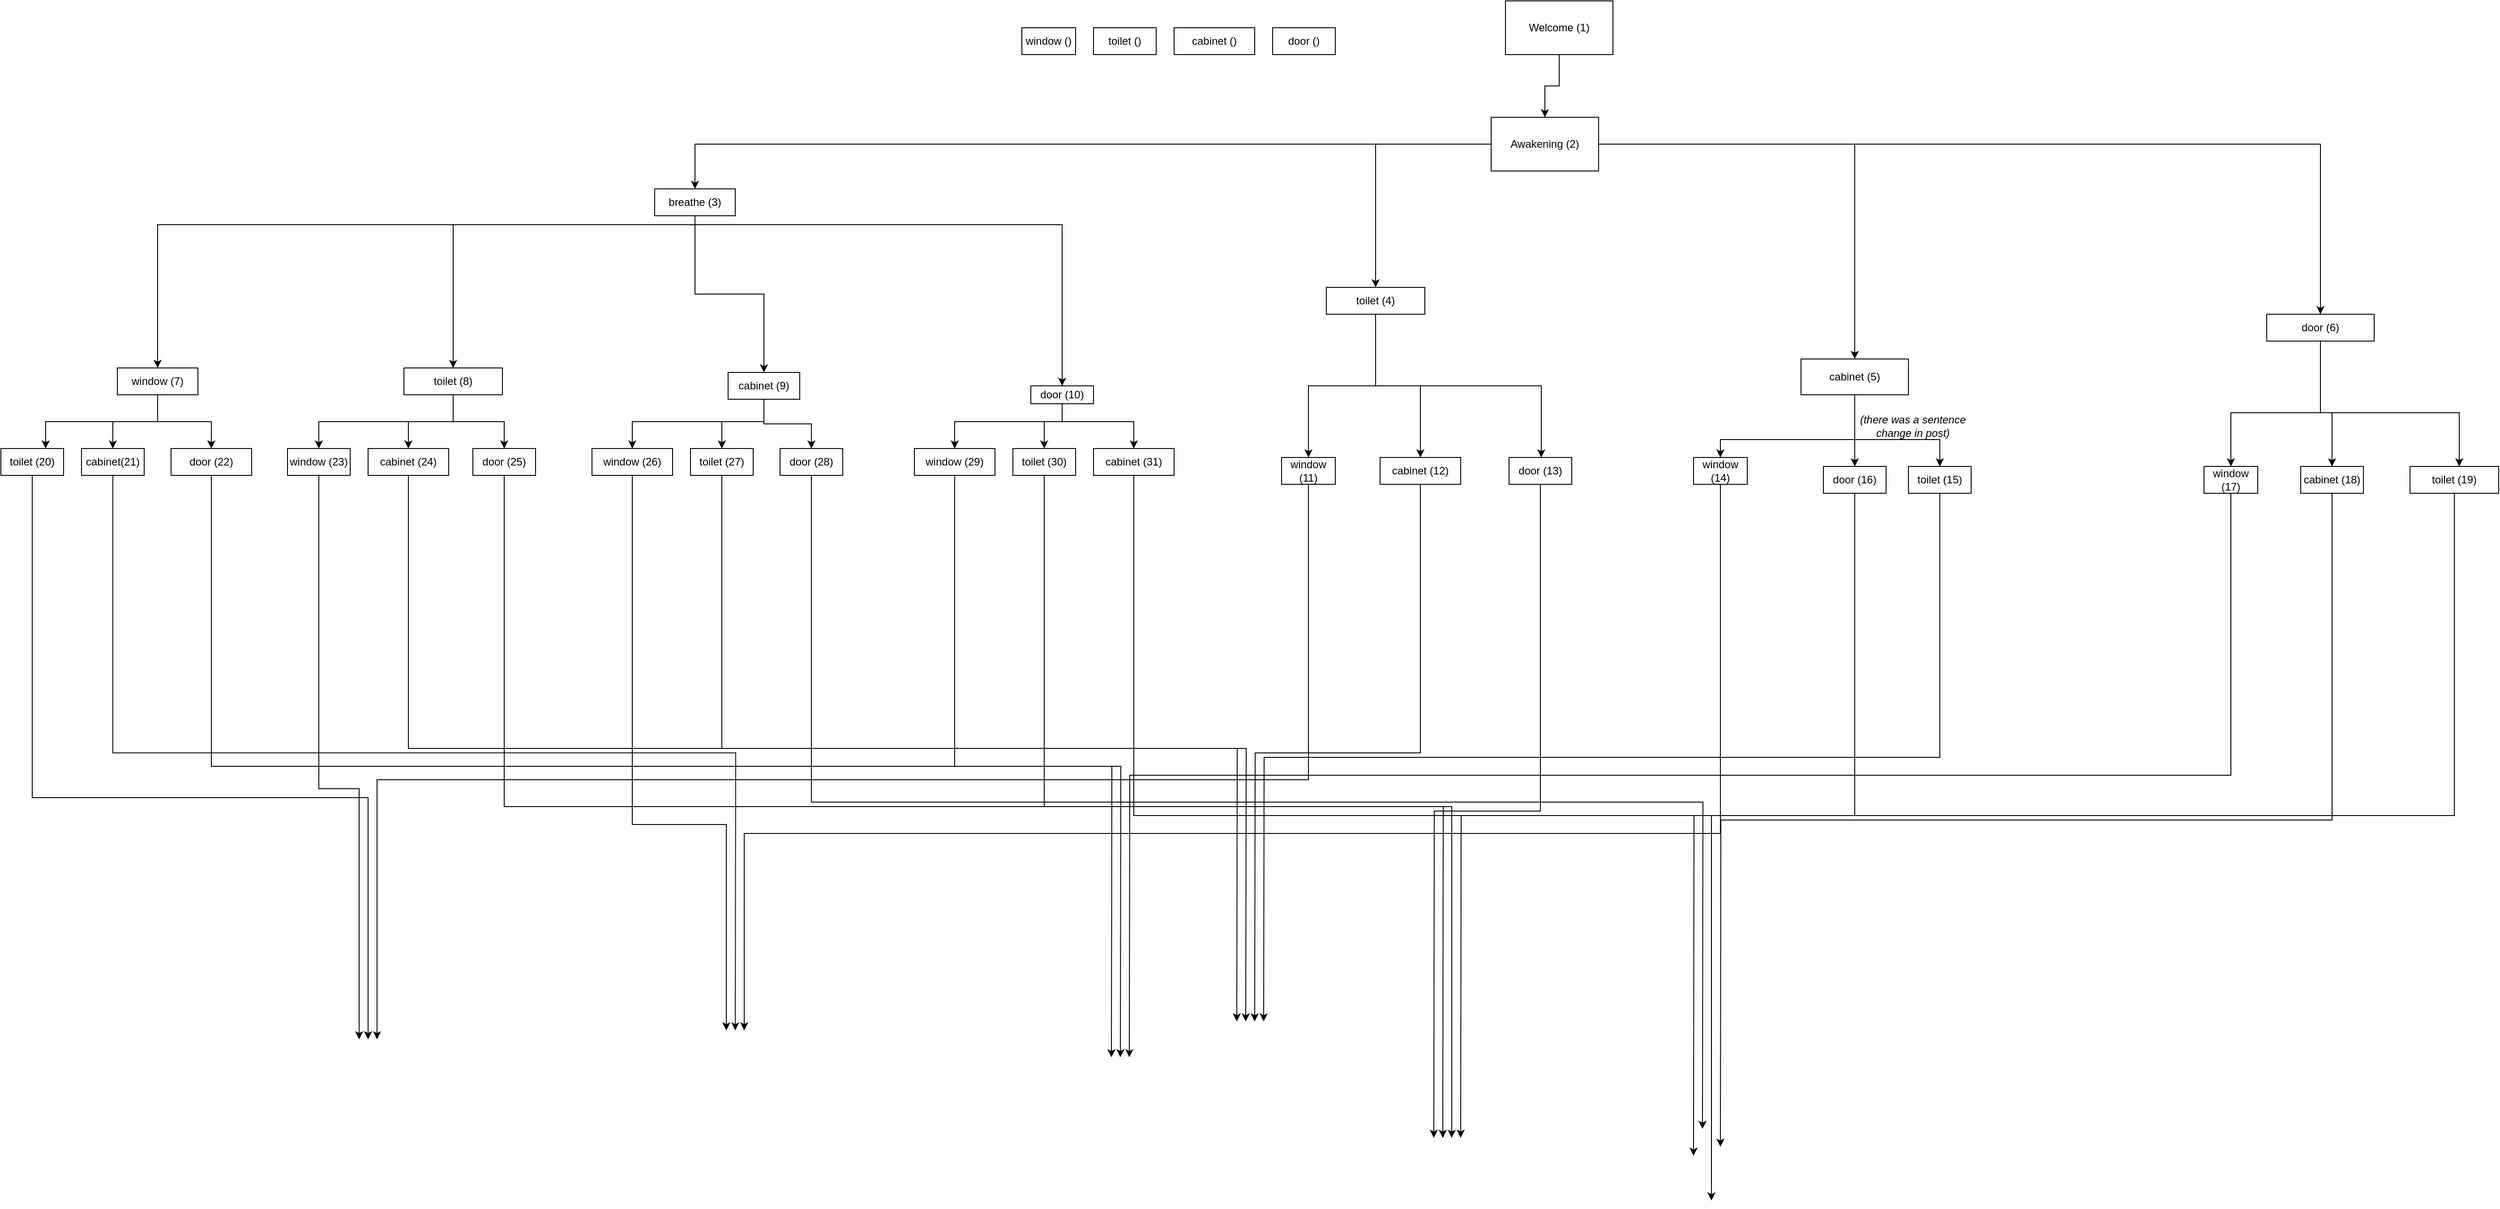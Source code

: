<mxfile version="21.1.0" type="github">
  <diagram id="0DH3T3HT9MEGjzves2Dj" name="Page-1">
    <mxGraphModel dx="2516" dy="348" grid="1" gridSize="10" guides="1" tooltips="1" connect="1" arrows="1" fold="1" page="1" pageScale="1" pageWidth="827" pageHeight="1169" math="0" shadow="0">
      <root>
        <mxCell id="0" />
        <mxCell id="1" parent="0" />
        <mxCell id="7w73uh7pz82JfWq3_6is-2" style="edgeStyle=orthogonalEdgeStyle;rounded=0;orthogonalLoop=1;jettySize=auto;html=1;" parent="1" source="7w73uh7pz82JfWq3_6is-1" target="7w73uh7pz82JfWq3_6is-3" edge="1">
          <mxGeometry relative="1" as="geometry">
            <mxPoint x="400" y="150" as="targetPoint" />
          </mxGeometry>
        </mxCell>
        <mxCell id="7w73uh7pz82JfWq3_6is-1" value="Welcome (1)" style="rounded=0;whiteSpace=wrap;html=1;" parent="1" vertex="1">
          <mxGeometry x="340" y="20" width="120" height="60" as="geometry" />
        </mxCell>
        <mxCell id="l_ruqOLuNQAMom3T-3BF-50" style="edgeStyle=orthogonalEdgeStyle;rounded=0;orthogonalLoop=1;jettySize=auto;html=1;" parent="1" source="7w73uh7pz82JfWq3_6is-3" target="7w73uh7pz82JfWq3_6is-17" edge="1">
          <mxGeometry relative="1" as="geometry" />
        </mxCell>
        <mxCell id="l_ruqOLuNQAMom3T-3BF-51" style="edgeStyle=orthogonalEdgeStyle;rounded=0;orthogonalLoop=1;jettySize=auto;html=1;" parent="1" source="7w73uh7pz82JfWq3_6is-3" target="7w73uh7pz82JfWq3_6is-15" edge="1">
          <mxGeometry relative="1" as="geometry" />
        </mxCell>
        <mxCell id="l_ruqOLuNQAMom3T-3BF-52" style="edgeStyle=orthogonalEdgeStyle;rounded=0;orthogonalLoop=1;jettySize=auto;html=1;" parent="1" source="7w73uh7pz82JfWq3_6is-3" target="7w73uh7pz82JfWq3_6is-12" edge="1">
          <mxGeometry relative="1" as="geometry" />
        </mxCell>
        <mxCell id="l_ruqOLuNQAMom3T-3BF-53" style="edgeStyle=orthogonalEdgeStyle;rounded=0;orthogonalLoop=1;jettySize=auto;html=1;" parent="1" source="7w73uh7pz82JfWq3_6is-3" target="7w73uh7pz82JfWq3_6is-10" edge="1">
          <mxGeometry relative="1" as="geometry" />
        </mxCell>
        <mxCell id="7w73uh7pz82JfWq3_6is-3" value="Awakening (2)" style="rounded=0;whiteSpace=wrap;html=1;" parent="1" vertex="1">
          <mxGeometry x="324" y="150" width="120" height="60" as="geometry" />
        </mxCell>
        <mxCell id="7iLDofzupHCWeBJ56FgA-15" style="edgeStyle=orthogonalEdgeStyle;rounded=0;orthogonalLoop=1;jettySize=auto;html=1;" parent="1" source="7w73uh7pz82JfWq3_6is-10" target="7iLDofzupHCWeBJ56FgA-1" edge="1">
          <mxGeometry relative="1" as="geometry">
            <Array as="points">
              <mxPoint x="-565" y="270" />
              <mxPoint x="-1165" y="270" />
            </Array>
          </mxGeometry>
        </mxCell>
        <mxCell id="7iLDofzupHCWeBJ56FgA-16" style="edgeStyle=orthogonalEdgeStyle;rounded=0;orthogonalLoop=1;jettySize=auto;html=1;" parent="1" source="7w73uh7pz82JfWq3_6is-10" target="7iLDofzupHCWeBJ56FgA-2" edge="1">
          <mxGeometry relative="1" as="geometry">
            <Array as="points">
              <mxPoint x="-565" y="270" />
              <mxPoint x="-835" y="270" />
            </Array>
          </mxGeometry>
        </mxCell>
        <mxCell id="7iLDofzupHCWeBJ56FgA-17" style="edgeStyle=orthogonalEdgeStyle;rounded=0;orthogonalLoop=1;jettySize=auto;html=1;" parent="1" source="7w73uh7pz82JfWq3_6is-10" target="7iLDofzupHCWeBJ56FgA-3" edge="1">
          <mxGeometry relative="1" as="geometry" />
        </mxCell>
        <mxCell id="7iLDofzupHCWeBJ56FgA-18" style="edgeStyle=orthogonalEdgeStyle;rounded=0;orthogonalLoop=1;jettySize=auto;html=1;" parent="1" source="7w73uh7pz82JfWq3_6is-10" target="7iLDofzupHCWeBJ56FgA-4" edge="1">
          <mxGeometry relative="1" as="geometry">
            <Array as="points">
              <mxPoint x="-565" y="270" />
              <mxPoint x="-155" y="270" />
            </Array>
          </mxGeometry>
        </mxCell>
        <mxCell id="7w73uh7pz82JfWq3_6is-10" value="breathe (3)" style="rounded=0;whiteSpace=wrap;html=1;" parent="1" vertex="1">
          <mxGeometry x="-610" y="230" width="90" height="30" as="geometry" />
        </mxCell>
        <mxCell id="7iLDofzupHCWeBJ56FgA-41" style="edgeStyle=orthogonalEdgeStyle;rounded=0;orthogonalLoop=1;jettySize=auto;html=1;" parent="1" source="7w73uh7pz82JfWq3_6is-12" target="7iLDofzupHCWeBJ56FgA-28" edge="1">
          <mxGeometry relative="1" as="geometry" />
        </mxCell>
        <mxCell id="7iLDofzupHCWeBJ56FgA-42" style="edgeStyle=orthogonalEdgeStyle;rounded=0;orthogonalLoop=1;jettySize=auto;html=1;" parent="1" source="7w73uh7pz82JfWq3_6is-12" target="7iLDofzupHCWeBJ56FgA-30" edge="1">
          <mxGeometry relative="1" as="geometry" />
        </mxCell>
        <mxCell id="7iLDofzupHCWeBJ56FgA-43" style="edgeStyle=orthogonalEdgeStyle;rounded=0;orthogonalLoop=1;jettySize=auto;html=1;" parent="1" source="7w73uh7pz82JfWq3_6is-12" target="7iLDofzupHCWeBJ56FgA-31" edge="1">
          <mxGeometry relative="1" as="geometry">
            <Array as="points">
              <mxPoint x="195" y="450" />
              <mxPoint x="380" y="450" />
            </Array>
          </mxGeometry>
        </mxCell>
        <mxCell id="7w73uh7pz82JfWq3_6is-12" value="toilet (4)" style="rounded=0;whiteSpace=wrap;html=1;" parent="1" vertex="1">
          <mxGeometry x="140" y="340" width="110" height="30" as="geometry" />
        </mxCell>
        <mxCell id="hy1bCX_FM-sATD9xKIB9-2" style="edgeStyle=orthogonalEdgeStyle;rounded=0;orthogonalLoop=1;jettySize=auto;html=1;exitX=0.5;exitY=1;exitDx=0;exitDy=0;" parent="1" source="7w73uh7pz82JfWq3_6is-15" target="7iLDofzupHCWeBJ56FgA-35" edge="1">
          <mxGeometry relative="1" as="geometry" />
        </mxCell>
        <mxCell id="hy1bCX_FM-sATD9xKIB9-3" style="edgeStyle=orthogonalEdgeStyle;rounded=0;orthogonalLoop=1;jettySize=auto;html=1;exitX=0.5;exitY=1;exitDx=0;exitDy=0;entryX=0.5;entryY=0;entryDx=0;entryDy=0;" parent="1" source="7w73uh7pz82JfWq3_6is-15" target="7iLDofzupHCWeBJ56FgA-33" edge="1">
          <mxGeometry relative="1" as="geometry">
            <Array as="points">
              <mxPoint x="730" y="510" />
              <mxPoint x="825" y="510" />
            </Array>
          </mxGeometry>
        </mxCell>
        <mxCell id="hy1bCX_FM-sATD9xKIB9-7" style="edgeStyle=orthogonalEdgeStyle;rounded=0;orthogonalLoop=1;jettySize=auto;html=1;exitX=0.5;exitY=1;exitDx=0;exitDy=0;entryX=0.5;entryY=0;entryDx=0;entryDy=0;" parent="1" source="7w73uh7pz82JfWq3_6is-15" target="7iLDofzupHCWeBJ56FgA-32" edge="1">
          <mxGeometry relative="1" as="geometry">
            <Array as="points">
              <mxPoint x="730" y="510" />
              <mxPoint x="580" y="510" />
            </Array>
          </mxGeometry>
        </mxCell>
        <mxCell id="7w73uh7pz82JfWq3_6is-15" value="cabinet (5)" style="rounded=0;whiteSpace=wrap;html=1;" parent="1" vertex="1">
          <mxGeometry x="670" y="420" width="120" height="40" as="geometry" />
        </mxCell>
        <mxCell id="7iLDofzupHCWeBJ56FgA-47" style="edgeStyle=orthogonalEdgeStyle;rounded=0;orthogonalLoop=1;jettySize=auto;html=1;" parent="1" source="7w73uh7pz82JfWq3_6is-17" target="7iLDofzupHCWeBJ56FgA-37" edge="1">
          <mxGeometry relative="1" as="geometry">
            <Array as="points">
              <mxPoint x="1250" y="480" />
              <mxPoint x="1263" y="480" />
            </Array>
          </mxGeometry>
        </mxCell>
        <mxCell id="7iLDofzupHCWeBJ56FgA-48" style="edgeStyle=orthogonalEdgeStyle;rounded=0;orthogonalLoop=1;jettySize=auto;html=1;" parent="1" source="7w73uh7pz82JfWq3_6is-17" target="7iLDofzupHCWeBJ56FgA-36" edge="1">
          <mxGeometry relative="1" as="geometry">
            <Array as="points">
              <mxPoint x="1250" y="480" />
              <mxPoint x="1150" y="480" />
            </Array>
          </mxGeometry>
        </mxCell>
        <mxCell id="7iLDofzupHCWeBJ56FgA-49" style="edgeStyle=orthogonalEdgeStyle;rounded=0;orthogonalLoop=1;jettySize=auto;html=1;" parent="1" source="7w73uh7pz82JfWq3_6is-17" target="7iLDofzupHCWeBJ56FgA-38" edge="1">
          <mxGeometry relative="1" as="geometry">
            <Array as="points">
              <mxPoint x="1250" y="480" />
              <mxPoint x="1405" y="480" />
            </Array>
          </mxGeometry>
        </mxCell>
        <mxCell id="7w73uh7pz82JfWq3_6is-17" value="door (6)" style="rounded=0;whiteSpace=wrap;html=1;" parent="1" vertex="1">
          <mxGeometry x="1190" y="370" width="120" height="30" as="geometry" />
        </mxCell>
        <mxCell id="l_ruqOLuNQAMom3T-3BF-7" style="edgeStyle=orthogonalEdgeStyle;rounded=0;orthogonalLoop=1;jettySize=auto;html=1;" parent="1" source="7iLDofzupHCWeBJ56FgA-1" target="l_ruqOLuNQAMom3T-3BF-4" edge="1">
          <mxGeometry relative="1" as="geometry" />
        </mxCell>
        <mxCell id="l_ruqOLuNQAMom3T-3BF-8" style="edgeStyle=orthogonalEdgeStyle;rounded=0;orthogonalLoop=1;jettySize=auto;html=1;" parent="1" source="7iLDofzupHCWeBJ56FgA-1" target="l_ruqOLuNQAMom3T-3BF-5" edge="1">
          <mxGeometry relative="1" as="geometry" />
        </mxCell>
        <mxCell id="7NBYQ9cmEaTDCf4tPLx9-2" style="edgeStyle=orthogonalEdgeStyle;rounded=0;orthogonalLoop=1;jettySize=auto;html=1;" parent="1" source="7iLDofzupHCWeBJ56FgA-1" target="l_ruqOLuNQAMom3T-3BF-3" edge="1">
          <mxGeometry relative="1" as="geometry">
            <mxPoint x="-1210" y="520" as="targetPoint" />
            <Array as="points">
              <mxPoint x="-1165" y="490" />
              <mxPoint x="-1290" y="490" />
            </Array>
          </mxGeometry>
        </mxCell>
        <mxCell id="7iLDofzupHCWeBJ56FgA-1" value="window (7)" style="rounded=0;whiteSpace=wrap;html=1;" parent="1" vertex="1">
          <mxGeometry x="-1210" y="430" width="90" height="30" as="geometry" />
        </mxCell>
        <mxCell id="l_ruqOLuNQAMom3T-3BF-18" style="edgeStyle=orthogonalEdgeStyle;rounded=0;orthogonalLoop=1;jettySize=auto;html=1;" parent="1" source="7iLDofzupHCWeBJ56FgA-2" target="l_ruqOLuNQAMom3T-3BF-14" edge="1">
          <mxGeometry relative="1" as="geometry">
            <Array as="points">
              <mxPoint x="-835" y="490" />
              <mxPoint x="-985" y="490" />
            </Array>
          </mxGeometry>
        </mxCell>
        <mxCell id="l_ruqOLuNQAMom3T-3BF-20" style="edgeStyle=orthogonalEdgeStyle;rounded=0;orthogonalLoop=1;jettySize=auto;html=1;" parent="1" source="7iLDofzupHCWeBJ56FgA-2" target="l_ruqOLuNQAMom3T-3BF-16" edge="1">
          <mxGeometry relative="1" as="geometry" />
        </mxCell>
        <mxCell id="l_ruqOLuNQAMom3T-3BF-21" style="edgeStyle=orthogonalEdgeStyle;rounded=0;orthogonalLoop=1;jettySize=auto;html=1;" parent="1" source="7iLDofzupHCWeBJ56FgA-2" target="l_ruqOLuNQAMom3T-3BF-17" edge="1">
          <mxGeometry relative="1" as="geometry" />
        </mxCell>
        <mxCell id="7iLDofzupHCWeBJ56FgA-2" value="toilet (8)" style="rounded=0;whiteSpace=wrap;html=1;" parent="1" vertex="1">
          <mxGeometry x="-890" y="430" width="110" height="30" as="geometry" />
        </mxCell>
        <mxCell id="l_ruqOLuNQAMom3T-3BF-47" style="edgeStyle=orthogonalEdgeStyle;rounded=0;orthogonalLoop=1;jettySize=auto;html=1;" parent="1" source="7iLDofzupHCWeBJ56FgA-3" target="l_ruqOLuNQAMom3T-3BF-31" edge="1">
          <mxGeometry relative="1" as="geometry">
            <Array as="points">
              <mxPoint x="-488" y="490" />
              <mxPoint x="-535" y="490" />
            </Array>
          </mxGeometry>
        </mxCell>
        <mxCell id="l_ruqOLuNQAMom3T-3BF-48" style="edgeStyle=orthogonalEdgeStyle;rounded=0;orthogonalLoop=1;jettySize=auto;html=1;" parent="1" source="7iLDofzupHCWeBJ56FgA-3" target="l_ruqOLuNQAMom3T-3BF-30" edge="1">
          <mxGeometry relative="1" as="geometry">
            <Array as="points">
              <mxPoint x="-488" y="490" />
              <mxPoint x="-635" y="490" />
            </Array>
          </mxGeometry>
        </mxCell>
        <mxCell id="l_ruqOLuNQAMom3T-3BF-49" style="edgeStyle=orthogonalEdgeStyle;rounded=0;orthogonalLoop=1;jettySize=auto;html=1;" parent="1" source="7iLDofzupHCWeBJ56FgA-3" target="l_ruqOLuNQAMom3T-3BF-33" edge="1">
          <mxGeometry relative="1" as="geometry" />
        </mxCell>
        <mxCell id="7iLDofzupHCWeBJ56FgA-3" value="cabinet (9)" style="rounded=0;whiteSpace=wrap;html=1;" parent="1" vertex="1">
          <mxGeometry x="-528" y="435" width="80" height="30" as="geometry" />
        </mxCell>
        <mxCell id="l_ruqOLuNQAMom3T-3BF-43" style="edgeStyle=orthogonalEdgeStyle;rounded=0;orthogonalLoop=1;jettySize=auto;html=1;" parent="1" source="7iLDofzupHCWeBJ56FgA-4" target="l_ruqOLuNQAMom3T-3BF-40" edge="1">
          <mxGeometry relative="1" as="geometry">
            <Array as="points">
              <mxPoint x="-155" y="490" />
              <mxPoint x="-175" y="490" />
            </Array>
          </mxGeometry>
        </mxCell>
        <mxCell id="l_ruqOLuNQAMom3T-3BF-44" style="edgeStyle=orthogonalEdgeStyle;rounded=0;orthogonalLoop=1;jettySize=auto;html=1;" parent="1" source="7iLDofzupHCWeBJ56FgA-4" target="l_ruqOLuNQAMom3T-3BF-39" edge="1">
          <mxGeometry relative="1" as="geometry">
            <Array as="points">
              <mxPoint x="-155" y="490" />
              <mxPoint x="-275" y="490" />
            </Array>
          </mxGeometry>
        </mxCell>
        <mxCell id="l_ruqOLuNQAMom3T-3BF-46" style="edgeStyle=orthogonalEdgeStyle;rounded=0;orthogonalLoop=1;jettySize=auto;html=1;" parent="1" source="7iLDofzupHCWeBJ56FgA-4" target="l_ruqOLuNQAMom3T-3BF-41" edge="1">
          <mxGeometry relative="1" as="geometry">
            <Array as="points">
              <mxPoint x="-155" y="490" />
              <mxPoint x="-75" y="490" />
            </Array>
          </mxGeometry>
        </mxCell>
        <mxCell id="7iLDofzupHCWeBJ56FgA-4" value="door (10)" style="rounded=0;whiteSpace=wrap;html=1;" parent="1" vertex="1">
          <mxGeometry x="-190" y="450" width="70" height="20" as="geometry" />
        </mxCell>
        <mxCell id="TpKAGGlIxOzmg3ahHacG-2" style="edgeStyle=orthogonalEdgeStyle;rounded=0;orthogonalLoop=1;jettySize=auto;html=1;exitX=0.5;exitY=1;exitDx=0;exitDy=0;" edge="1" parent="1" source="7iLDofzupHCWeBJ56FgA-28">
          <mxGeometry relative="1" as="geometry">
            <mxPoint x="-920" y="1180" as="targetPoint" />
            <Array as="points">
              <mxPoint x="120" y="890" />
              <mxPoint x="-920" y="890" />
            </Array>
          </mxGeometry>
        </mxCell>
        <mxCell id="7iLDofzupHCWeBJ56FgA-28" value="window (11)" style="rounded=0;whiteSpace=wrap;html=1;" parent="1" vertex="1">
          <mxGeometry x="90" y="530" width="60" height="30" as="geometry" />
        </mxCell>
        <mxCell id="TpKAGGlIxOzmg3ahHacG-13" style="edgeStyle=orthogonalEdgeStyle;rounded=0;orthogonalLoop=1;jettySize=auto;html=1;exitX=0.5;exitY=1;exitDx=0;exitDy=0;" edge="1" parent="1" source="7iLDofzupHCWeBJ56FgA-30">
          <mxGeometry relative="1" as="geometry">
            <mxPoint x="60" y="1160" as="targetPoint" />
          </mxGeometry>
        </mxCell>
        <mxCell id="7iLDofzupHCWeBJ56FgA-30" value="cabinet (12)" style="rounded=0;whiteSpace=wrap;html=1;" parent="1" vertex="1">
          <mxGeometry x="200" y="530" width="90" height="30" as="geometry" />
        </mxCell>
        <mxCell id="TpKAGGlIxOzmg3ahHacG-17" style="edgeStyle=orthogonalEdgeStyle;rounded=0;orthogonalLoop=1;jettySize=auto;html=1;exitX=0.5;exitY=1;exitDx=0;exitDy=0;" edge="1" parent="1" source="7iLDofzupHCWeBJ56FgA-31">
          <mxGeometry relative="1" as="geometry">
            <mxPoint x="260" y="1290" as="targetPoint" />
          </mxGeometry>
        </mxCell>
        <mxCell id="7iLDofzupHCWeBJ56FgA-31" value="door (13)" style="rounded=0;whiteSpace=wrap;html=1;" parent="1" vertex="1">
          <mxGeometry x="344" y="530" width="70" height="30" as="geometry" />
        </mxCell>
        <mxCell id="TpKAGGlIxOzmg3ahHacG-4" style="edgeStyle=orthogonalEdgeStyle;rounded=0;orthogonalLoop=1;jettySize=auto;html=1;exitX=0.5;exitY=1;exitDx=0;exitDy=0;" edge="1" parent="1" source="7iLDofzupHCWeBJ56FgA-32">
          <mxGeometry relative="1" as="geometry">
            <mxPoint x="-510" y="1170" as="targetPoint" />
            <Array as="points">
              <mxPoint x="580" y="950" />
              <mxPoint x="-510" y="950" />
            </Array>
          </mxGeometry>
        </mxCell>
        <mxCell id="7iLDofzupHCWeBJ56FgA-32" value="window (14)" style="rounded=0;whiteSpace=wrap;html=1;" parent="1" vertex="1">
          <mxGeometry x="550" y="530" width="60" height="30" as="geometry" />
        </mxCell>
        <mxCell id="TpKAGGlIxOzmg3ahHacG-14" style="edgeStyle=orthogonalEdgeStyle;rounded=0;orthogonalLoop=1;jettySize=auto;html=1;exitX=0.5;exitY=1;exitDx=0;exitDy=0;" edge="1" parent="1" source="7iLDofzupHCWeBJ56FgA-33">
          <mxGeometry relative="1" as="geometry">
            <mxPoint x="70" y="1160" as="targetPoint" />
          </mxGeometry>
        </mxCell>
        <mxCell id="7iLDofzupHCWeBJ56FgA-33" value="toilet (15)" style="rounded=0;whiteSpace=wrap;html=1;" parent="1" vertex="1">
          <mxGeometry x="790" y="540" width="70" height="30" as="geometry" />
        </mxCell>
        <mxCell id="TpKAGGlIxOzmg3ahHacG-21" style="edgeStyle=orthogonalEdgeStyle;rounded=0;orthogonalLoop=1;jettySize=auto;html=1;exitX=0.5;exitY=1;exitDx=0;exitDy=0;" edge="1" parent="1" source="7iLDofzupHCWeBJ56FgA-35">
          <mxGeometry relative="1" as="geometry">
            <mxPoint x="570" y="1360" as="targetPoint" />
            <Array as="points">
              <mxPoint x="730" y="930" />
              <mxPoint x="570" y="930" />
              <mxPoint x="570" y="1340" />
            </Array>
          </mxGeometry>
        </mxCell>
        <mxCell id="7iLDofzupHCWeBJ56FgA-35" value="door (16)" style="rounded=0;whiteSpace=wrap;html=1;" parent="1" vertex="1">
          <mxGeometry x="695" y="540" width="70" height="30" as="geometry" />
        </mxCell>
        <mxCell id="TpKAGGlIxOzmg3ahHacG-6" style="edgeStyle=orthogonalEdgeStyle;rounded=0;orthogonalLoop=1;jettySize=auto;html=1;exitX=0.5;exitY=1;exitDx=0;exitDy=0;" edge="1" parent="1" source="7iLDofzupHCWeBJ56FgA-36">
          <mxGeometry relative="1" as="geometry">
            <mxPoint x="-80" y="1200" as="targetPoint" />
          </mxGeometry>
        </mxCell>
        <mxCell id="7iLDofzupHCWeBJ56FgA-36" value="window (17)" style="rounded=0;whiteSpace=wrap;html=1;" parent="1" vertex="1">
          <mxGeometry x="1120" y="540" width="60" height="30" as="geometry" />
        </mxCell>
        <mxCell id="TpKAGGlIxOzmg3ahHacG-22" style="edgeStyle=orthogonalEdgeStyle;rounded=0;orthogonalLoop=1;jettySize=auto;html=1;exitX=0.5;exitY=1;exitDx=0;exitDy=0;" edge="1" parent="1" source="7iLDofzupHCWeBJ56FgA-37">
          <mxGeometry relative="1" as="geometry">
            <mxPoint x="580" y="1300" as="targetPoint" />
          </mxGeometry>
        </mxCell>
        <mxCell id="7iLDofzupHCWeBJ56FgA-37" value="cabinet (18)" style="rounded=0;whiteSpace=wrap;html=1;" parent="1" vertex="1">
          <mxGeometry x="1228" y="540" width="70" height="30" as="geometry" />
        </mxCell>
        <mxCell id="TpKAGGlIxOzmg3ahHacG-18" style="edgeStyle=orthogonalEdgeStyle;rounded=0;orthogonalLoop=1;jettySize=auto;html=1;exitX=0.5;exitY=1;exitDx=0;exitDy=0;" edge="1" parent="1" source="7iLDofzupHCWeBJ56FgA-38">
          <mxGeometry relative="1" as="geometry">
            <mxPoint x="290" y="1290" as="targetPoint" />
          </mxGeometry>
        </mxCell>
        <mxCell id="7iLDofzupHCWeBJ56FgA-38" value="toilet (19)" style="rounded=0;whiteSpace=wrap;html=1;" parent="1" vertex="1">
          <mxGeometry x="1350" y="540" width="99" height="30" as="geometry" />
        </mxCell>
        <mxCell id="7iLDofzupHCWeBJ56FgA-50" value="window ()" style="rounded=0;whiteSpace=wrap;html=1;" parent="1" vertex="1">
          <mxGeometry x="-200" y="50" width="60" height="30" as="geometry" />
        </mxCell>
        <mxCell id="7iLDofzupHCWeBJ56FgA-51" value="toilet ()" style="rounded=0;whiteSpace=wrap;html=1;" parent="1" vertex="1">
          <mxGeometry x="-120" y="50" width="70" height="30" as="geometry" />
        </mxCell>
        <mxCell id="7iLDofzupHCWeBJ56FgA-52" value="cabinet ()" style="rounded=0;whiteSpace=wrap;html=1;" parent="1" vertex="1">
          <mxGeometry x="-30" y="50" width="90" height="30" as="geometry" />
        </mxCell>
        <mxCell id="7iLDofzupHCWeBJ56FgA-53" value="door ()" style="rounded=0;whiteSpace=wrap;html=1;" parent="1" vertex="1">
          <mxGeometry x="80" y="50" width="70" height="30" as="geometry" />
        </mxCell>
        <mxCell id="TpKAGGlIxOzmg3ahHacG-1" style="edgeStyle=orthogonalEdgeStyle;rounded=0;orthogonalLoop=1;jettySize=auto;html=1;exitX=0.5;exitY=1;exitDx=0;exitDy=0;" edge="1" parent="1" source="l_ruqOLuNQAMom3T-3BF-3">
          <mxGeometry relative="1" as="geometry">
            <mxPoint x="-930" y="1180" as="targetPoint" />
            <Array as="points">
              <mxPoint x="-1305" y="910" />
              <mxPoint x="-930" y="910" />
              <mxPoint x="-930" y="1170" />
            </Array>
          </mxGeometry>
        </mxCell>
        <mxCell id="l_ruqOLuNQAMom3T-3BF-3" value="toilet (20)" style="rounded=0;whiteSpace=wrap;html=1;" parent="1" vertex="1">
          <mxGeometry x="-1340" y="520" width="70" height="30" as="geometry" />
        </mxCell>
        <mxCell id="TpKAGGlIxOzmg3ahHacG-5" style="edgeStyle=orthogonalEdgeStyle;rounded=0;orthogonalLoop=1;jettySize=auto;html=1;exitX=0.5;exitY=1;exitDx=0;exitDy=0;" edge="1" parent="1" source="l_ruqOLuNQAMom3T-3BF-4">
          <mxGeometry relative="1" as="geometry">
            <mxPoint x="-90" y="1200" as="targetPoint" />
          </mxGeometry>
        </mxCell>
        <mxCell id="l_ruqOLuNQAMom3T-3BF-4" value="door (22)" style="rounded=0;whiteSpace=wrap;html=1;" parent="1" vertex="1">
          <mxGeometry x="-1150" y="520" width="90" height="30" as="geometry" />
        </mxCell>
        <mxCell id="TpKAGGlIxOzmg3ahHacG-3" style="edgeStyle=orthogonalEdgeStyle;rounded=0;orthogonalLoop=1;jettySize=auto;html=1;exitX=0.5;exitY=1;exitDx=0;exitDy=0;strokeColor=#0F0F0F;" edge="1" parent="1" source="l_ruqOLuNQAMom3T-3BF-5">
          <mxGeometry relative="1" as="geometry">
            <mxPoint x="-520" y="1170" as="targetPoint" />
          </mxGeometry>
        </mxCell>
        <mxCell id="l_ruqOLuNQAMom3T-3BF-5" value="cabinet(21)" style="rounded=0;whiteSpace=wrap;html=1;" parent="1" vertex="1">
          <mxGeometry x="-1250" y="520" width="70" height="30" as="geometry" />
        </mxCell>
        <mxCell id="TpKAGGlIxOzmg3ahHacG-7" style="edgeStyle=orthogonalEdgeStyle;rounded=0;orthogonalLoop=1;jettySize=auto;html=1;exitX=0.5;exitY=1;exitDx=0;exitDy=0;" edge="1" parent="1" source="l_ruqOLuNQAMom3T-3BF-14">
          <mxGeometry relative="1" as="geometry">
            <mxPoint x="-940" y="1180" as="targetPoint" />
            <Array as="points">
              <mxPoint x="-985" y="900" />
              <mxPoint x="-940" y="900" />
            </Array>
          </mxGeometry>
        </mxCell>
        <mxCell id="l_ruqOLuNQAMom3T-3BF-14" value="window (23)" style="rounded=0;whiteSpace=wrap;html=1;" parent="1" vertex="1">
          <mxGeometry x="-1020" y="520" width="70" height="30" as="geometry" />
        </mxCell>
        <mxCell id="TpKAGGlIxOzmg3ahHacG-11" style="edgeStyle=orthogonalEdgeStyle;rounded=0;orthogonalLoop=1;jettySize=auto;html=1;exitX=0.5;exitY=1;exitDx=0;exitDy=0;" edge="1" parent="1" source="l_ruqOLuNQAMom3T-3BF-16">
          <mxGeometry relative="1" as="geometry">
            <mxPoint x="40" y="1160" as="targetPoint" />
          </mxGeometry>
        </mxCell>
        <mxCell id="l_ruqOLuNQAMom3T-3BF-16" value="cabinet (24)" style="rounded=0;whiteSpace=wrap;html=1;" parent="1" vertex="1">
          <mxGeometry x="-930" y="520" width="90" height="30" as="geometry" />
        </mxCell>
        <mxCell id="TpKAGGlIxOzmg3ahHacG-15" style="edgeStyle=orthogonalEdgeStyle;rounded=0;orthogonalLoop=1;jettySize=auto;html=1;exitX=0.5;exitY=1;exitDx=0;exitDy=0;" edge="1" parent="1" source="l_ruqOLuNQAMom3T-3BF-17">
          <mxGeometry relative="1" as="geometry">
            <mxPoint x="270" y="1290" as="targetPoint" />
          </mxGeometry>
        </mxCell>
        <mxCell id="l_ruqOLuNQAMom3T-3BF-17" value="door (25)" style="rounded=0;whiteSpace=wrap;html=1;" parent="1" vertex="1">
          <mxGeometry x="-813" y="520" width="70" height="30" as="geometry" />
        </mxCell>
        <mxCell id="TpKAGGlIxOzmg3ahHacG-9" style="edgeStyle=orthogonalEdgeStyle;rounded=0;orthogonalLoop=1;jettySize=auto;html=1;exitX=0.5;exitY=1;exitDx=0;exitDy=0;" edge="1" parent="1" source="l_ruqOLuNQAMom3T-3BF-30">
          <mxGeometry relative="1" as="geometry">
            <mxPoint x="-530" y="1170" as="targetPoint" />
            <Array as="points">
              <mxPoint x="-635" y="940" />
              <mxPoint x="-530" y="940" />
              <mxPoint x="-530" y="1170" />
            </Array>
          </mxGeometry>
        </mxCell>
        <mxCell id="l_ruqOLuNQAMom3T-3BF-30" value="window (26)" style="rounded=0;whiteSpace=wrap;html=1;" parent="1" vertex="1">
          <mxGeometry x="-680" y="520" width="90" height="30" as="geometry" />
        </mxCell>
        <mxCell id="TpKAGGlIxOzmg3ahHacG-12" style="edgeStyle=orthogonalEdgeStyle;rounded=0;orthogonalLoop=1;jettySize=auto;html=1;exitX=0.5;exitY=1;exitDx=0;exitDy=0;" edge="1" parent="1" source="l_ruqOLuNQAMom3T-3BF-31">
          <mxGeometry relative="1" as="geometry">
            <mxPoint x="50" y="1160" as="targetPoint" />
          </mxGeometry>
        </mxCell>
        <mxCell id="l_ruqOLuNQAMom3T-3BF-31" value="toilet (27)" style="rounded=0;whiteSpace=wrap;html=1;" parent="1" vertex="1">
          <mxGeometry x="-570" y="520" width="70" height="30" as="geometry" />
        </mxCell>
        <mxCell id="TpKAGGlIxOzmg3ahHacG-19" style="edgeStyle=orthogonalEdgeStyle;rounded=0;orthogonalLoop=1;jettySize=auto;html=1;exitX=0.5;exitY=1;exitDx=0;exitDy=0;" edge="1" parent="1" source="l_ruqOLuNQAMom3T-3BF-33">
          <mxGeometry relative="1" as="geometry">
            <mxPoint x="560" y="1280" as="targetPoint" />
          </mxGeometry>
        </mxCell>
        <mxCell id="l_ruqOLuNQAMom3T-3BF-33" value="door (28)" style="rounded=0;whiteSpace=wrap;html=1;" parent="1" vertex="1">
          <mxGeometry x="-470" y="520" width="70" height="30" as="geometry" />
        </mxCell>
        <mxCell id="TpKAGGlIxOzmg3ahHacG-10" style="edgeStyle=orthogonalEdgeStyle;rounded=0;orthogonalLoop=1;jettySize=auto;html=1;exitX=0.5;exitY=1;exitDx=0;exitDy=0;" edge="1" parent="1" source="l_ruqOLuNQAMom3T-3BF-39">
          <mxGeometry relative="1" as="geometry">
            <mxPoint x="-100" y="1200" as="targetPoint" />
          </mxGeometry>
        </mxCell>
        <mxCell id="l_ruqOLuNQAMom3T-3BF-39" value="window (29)" style="rounded=0;whiteSpace=wrap;html=1;" parent="1" vertex="1">
          <mxGeometry x="-320" y="520" width="90" height="30" as="geometry" />
        </mxCell>
        <mxCell id="TpKAGGlIxOzmg3ahHacG-16" style="edgeStyle=orthogonalEdgeStyle;rounded=0;orthogonalLoop=1;jettySize=auto;html=1;exitX=0.5;exitY=1;exitDx=0;exitDy=0;" edge="1" parent="1" source="l_ruqOLuNQAMom3T-3BF-40">
          <mxGeometry relative="1" as="geometry">
            <mxPoint x="280" y="1290" as="targetPoint" />
            <Array as="points">
              <mxPoint x="-175" y="920" />
              <mxPoint x="280" y="920" />
            </Array>
          </mxGeometry>
        </mxCell>
        <mxCell id="l_ruqOLuNQAMom3T-3BF-40" value="toilet (30)" style="rounded=0;whiteSpace=wrap;html=1;" parent="1" vertex="1">
          <mxGeometry x="-210" y="520" width="70" height="30" as="geometry" />
        </mxCell>
        <mxCell id="TpKAGGlIxOzmg3ahHacG-20" style="edgeStyle=orthogonalEdgeStyle;rounded=0;orthogonalLoop=1;jettySize=auto;html=1;exitX=0.5;exitY=1;exitDx=0;exitDy=0;" edge="1" parent="1" source="l_ruqOLuNQAMom3T-3BF-41">
          <mxGeometry relative="1" as="geometry">
            <mxPoint x="550" y="1310" as="targetPoint" />
          </mxGeometry>
        </mxCell>
        <mxCell id="l_ruqOLuNQAMom3T-3BF-41" value="cabinet (31)" style="rounded=0;whiteSpace=wrap;html=1;" parent="1" vertex="1">
          <mxGeometry x="-120" y="520" width="90" height="30" as="geometry" />
        </mxCell>
        <mxCell id="hy1bCX_FM-sATD9xKIB9-5" value="&lt;i&gt;(there was a sentence change in post)&lt;/i&gt;" style="text;html=1;strokeColor=none;fillColor=none;align=center;verticalAlign=middle;whiteSpace=wrap;rounded=0;" parent="1" vertex="1">
          <mxGeometry x="730" y="480" width="130" height="30" as="geometry" />
        </mxCell>
      </root>
    </mxGraphModel>
  </diagram>
</mxfile>

